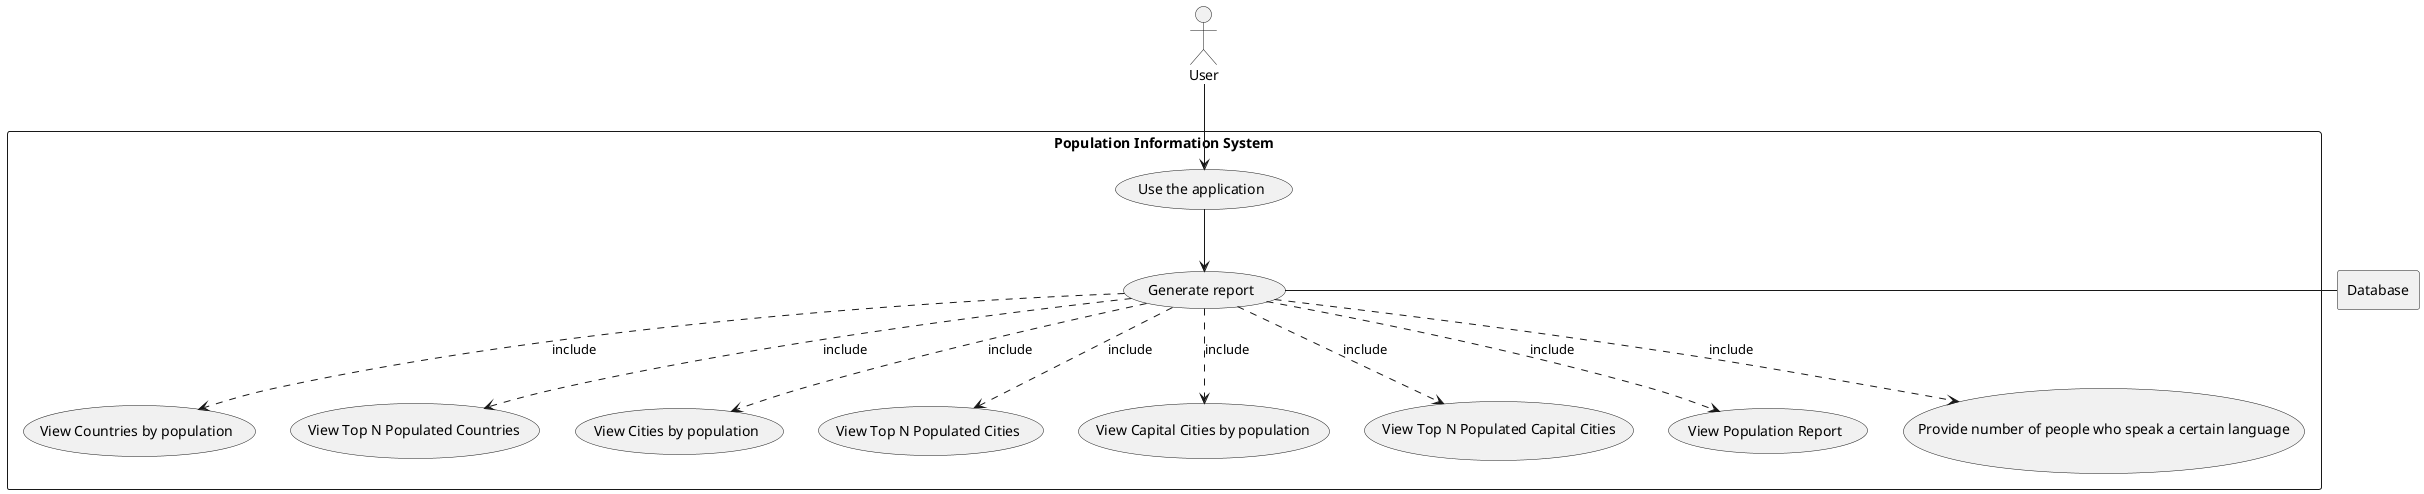  @startuml
'https://plantuml.com/use-case-diagram



rectangle Database
User as User
rectangle "Population Information System" {

User --> (Use the application)
(Use the application) --> (Generate report)
(Generate report) - Database
(Generate report) ..> (View Countries by population)  : include
(Generate report) ..> (View Top N Populated Countries)  : include
(Generate report) ..> (View Cities by population) : include
(Generate report) ..> (View Top N Populated Cities) : include
(Generate report) ..> (View Capital Cities by population) : include
(Generate report) ..> (View Top N Populated Capital Cities) : include
(Generate report) ..> (View Population Report) : include
(Generate report) ..> (Provide number of people who speak a certain language) : include

}



@enduml